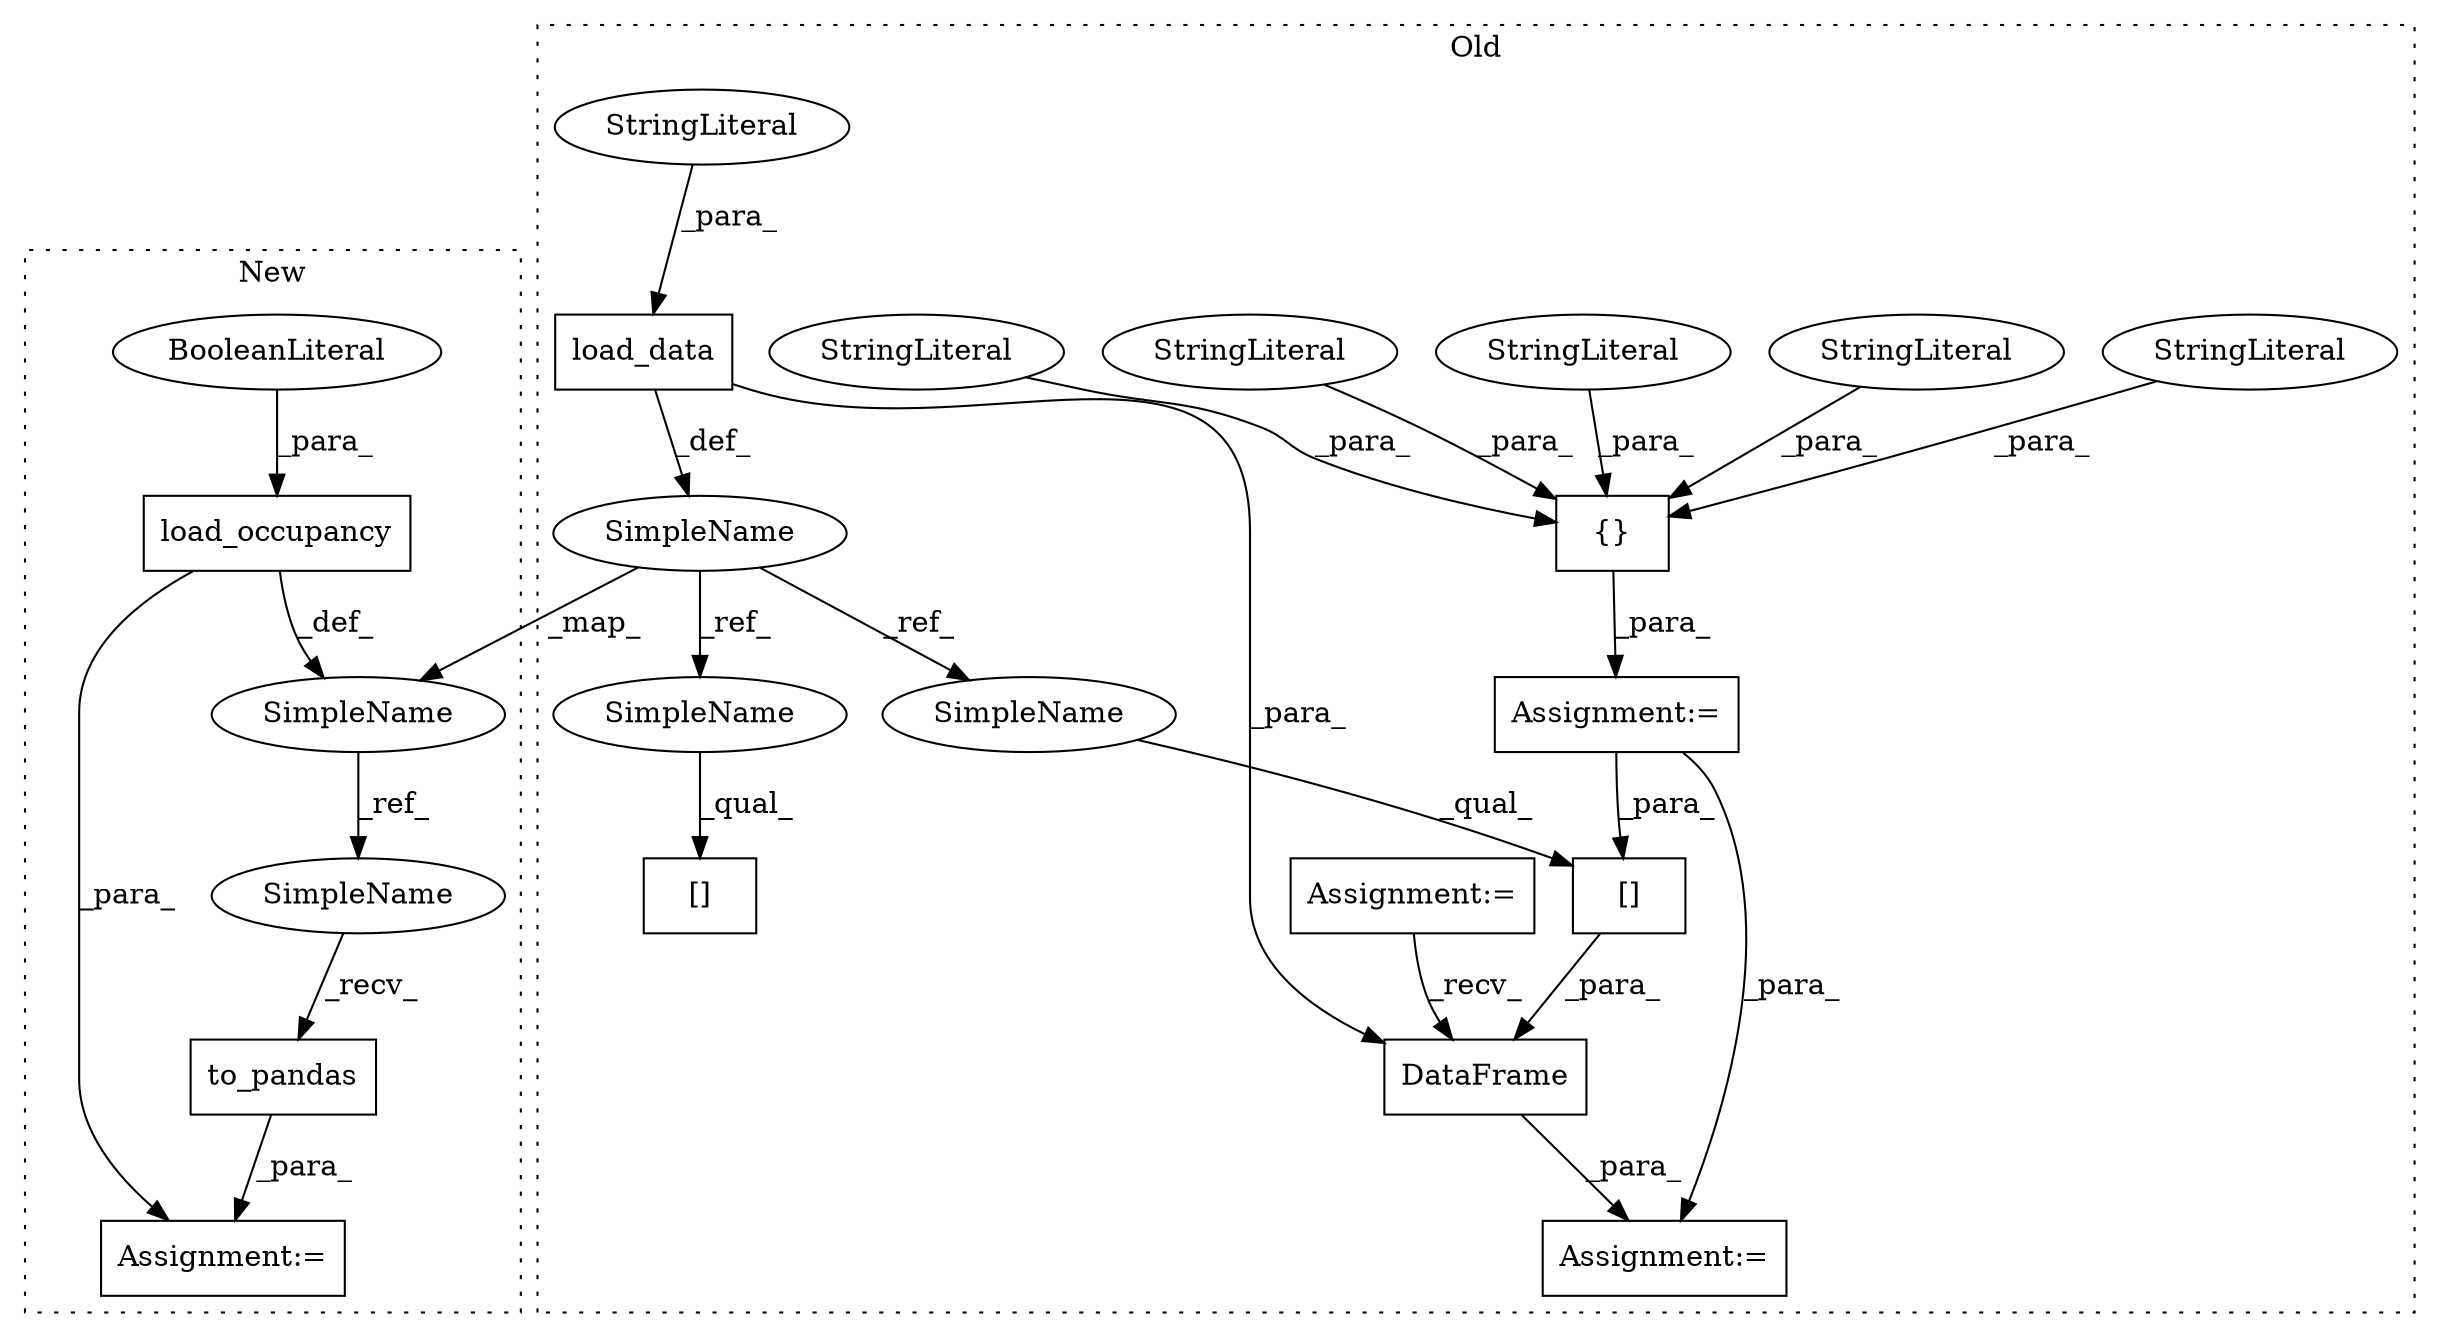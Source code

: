 digraph G {
subgraph cluster0 {
1 [label="{}" a="4" s="2639,2698" l="1,1" shape="box"];
4 [label="[]" a="2" s="2720,2733" l="5,1" shape="box"];
5 [label="StringLiteral" a="45" s="2688" l="10" shape="ellipse"];
6 [label="StringLiteral" a="45" s="2640" l="13" shape="ellipse"];
7 [label="StringLiteral" a="45" s="2654" l="19" shape="ellipse"];
8 [label="StringLiteral" a="45" s="2682" l="5" shape="ellipse"];
9 [label="StringLiteral" a="45" s="2674" l="7" shape="ellipse"];
10 [label="Assignment:=" a="7" s="2626" l="1" shape="box"];
13 [label="load_data" a="32" s="2566,2587" l="10,1" shape="box"];
14 [label="[]" a="2" s="2753,2764" l="5,1" shape="box"];
15 [label="DataFrame" a="32" s="2710,2734" l="10,1" shape="box"];
16 [label="StringLiteral" a="45" s="2576" l="11" shape="ellipse"];
17 [label="Assignment:=" a="7" s="2414" l="2" shape="box"];
18 [label="Assignment:=" a="7" s="2706" l="1" shape="box"];
19 [label="SimpleName" a="42" s="2556" l="4" shape="ellipse"];
22 [label="SimpleName" a="42" s="2720" l="4" shape="ellipse"];
23 [label="SimpleName" a="42" s="2753" l="4" shape="ellipse"];
label = "Old";
style="dotted";
}
subgraph cluster1 {
2 [label="to_pandas" a="32" s="2566" l="11" shape="box"];
3 [label="Assignment:=" a="7" s="2559" l="2" shape="box"];
11 [label="load_occupancy" a="32" s="2513,2532" l="15,1" shape="box"];
12 [label="BooleanLiteral" a="9" s="2528" l="4" shape="ellipse"];
20 [label="SimpleName" a="42" s="2508" l="4" shape="ellipse"];
21 [label="SimpleName" a="42" s="2561" l="4" shape="ellipse"];
label = "New";
style="dotted";
}
1 -> 10 [label="_para_"];
2 -> 3 [label="_para_"];
4 -> 15 [label="_para_"];
5 -> 1 [label="_para_"];
6 -> 1 [label="_para_"];
7 -> 1 [label="_para_"];
8 -> 1 [label="_para_"];
9 -> 1 [label="_para_"];
10 -> 4 [label="_para_"];
10 -> 18 [label="_para_"];
11 -> 20 [label="_def_"];
11 -> 3 [label="_para_"];
12 -> 11 [label="_para_"];
13 -> 15 [label="_para_"];
13 -> 19 [label="_def_"];
15 -> 18 [label="_para_"];
16 -> 13 [label="_para_"];
17 -> 15 [label="_recv_"];
19 -> 20 [label="_map_"];
19 -> 22 [label="_ref_"];
19 -> 23 [label="_ref_"];
20 -> 21 [label="_ref_"];
21 -> 2 [label="_recv_"];
22 -> 4 [label="_qual_"];
23 -> 14 [label="_qual_"];
}